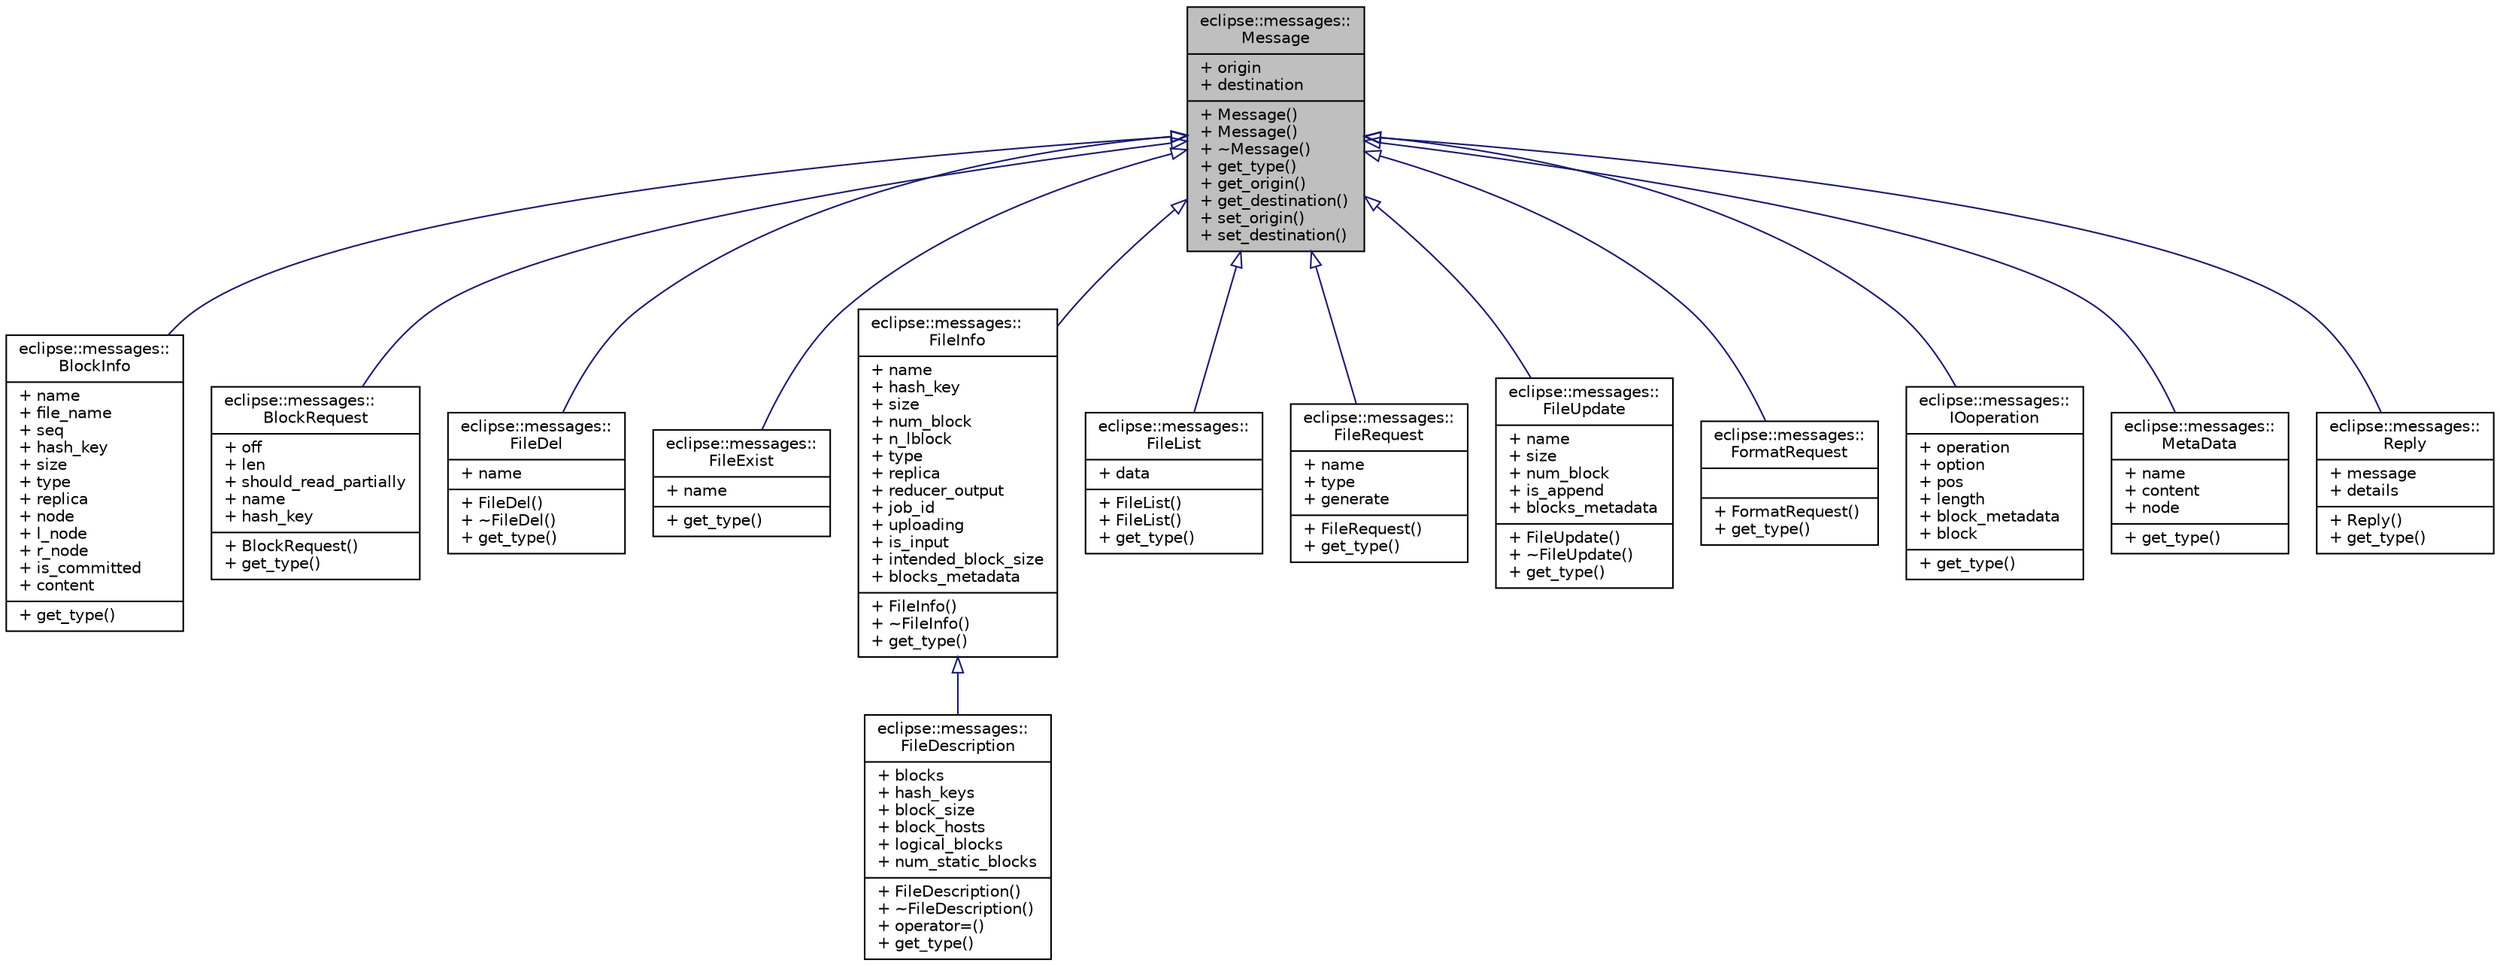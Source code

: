 digraph "eclipse::messages::Message"
{
  edge [fontname="Helvetica",fontsize="10",labelfontname="Helvetica",labelfontsize="10"];
  node [fontname="Helvetica",fontsize="10",shape=record];
  Node1 [label="{eclipse::messages::\lMessage\n|+ origin\l+ destination\l|+ Message()\l+ Message()\l+ ~Message()\l+ get_type()\l+ get_origin()\l+ get_destination()\l+ set_origin()\l+ set_destination()\l}",height=0.2,width=0.4,color="black", fillcolor="grey75", style="filled" fontcolor="black"];
  Node1 -> Node2 [dir="back",color="midnightblue",fontsize="10",style="solid",arrowtail="onormal",fontname="Helvetica"];
  Node2 [label="{eclipse::messages::\lBlockInfo\n|+ name\l+ file_name\l+ seq\l+ hash_key\l+ size\l+ type\l+ replica\l+ node\l+ l_node\l+ r_node\l+ is_committed\l+ content\l|+ get_type()\l}",height=0.2,width=0.4,color="black", fillcolor="white", style="filled",URL="$structeclipse_1_1messages_1_1BlockInfo.html"];
  Node1 -> Node3 [dir="back",color="midnightblue",fontsize="10",style="solid",arrowtail="onormal",fontname="Helvetica"];
  Node3 [label="{eclipse::messages::\lBlockRequest\n|+ off\l+ len\l+ should_read_partially\l+ name\l+ hash_key\l|+ BlockRequest()\l+ get_type()\l}",height=0.2,width=0.4,color="black", fillcolor="white", style="filled",URL="$structeclipse_1_1messages_1_1BlockRequest.html"];
  Node1 -> Node4 [dir="back",color="midnightblue",fontsize="10",style="solid",arrowtail="onormal",fontname="Helvetica"];
  Node4 [label="{eclipse::messages::\lFileDel\n|+ name\l|+ FileDel()\l+ ~FileDel()\l+ get_type()\l}",height=0.2,width=0.4,color="black", fillcolor="white", style="filled",URL="$structeclipse_1_1messages_1_1FileDel.html"];
  Node1 -> Node5 [dir="back",color="midnightblue",fontsize="10",style="solid",arrowtail="onormal",fontname="Helvetica"];
  Node5 [label="{eclipse::messages::\lFileExist\n|+ name\l|+ get_type()\l}",height=0.2,width=0.4,color="black", fillcolor="white", style="filled",URL="$structeclipse_1_1messages_1_1FileExist.html"];
  Node1 -> Node6 [dir="back",color="midnightblue",fontsize="10",style="solid",arrowtail="onormal",fontname="Helvetica"];
  Node6 [label="{eclipse::messages::\lFileInfo\n|+ name\l+ hash_key\l+ size\l+ num_block\l+ n_lblock\l+ type\l+ replica\l+ reducer_output\l+ job_id\l+ uploading\l+ is_input\l+ intended_block_size\l+ blocks_metadata\l|+ FileInfo()\l+ ~FileInfo()\l+ get_type()\l}",height=0.2,width=0.4,color="black", fillcolor="white", style="filled",URL="$structeclipse_1_1messages_1_1FileInfo.html"];
  Node6 -> Node7 [dir="back",color="midnightblue",fontsize="10",style="solid",arrowtail="onormal",fontname="Helvetica"];
  Node7 [label="{eclipse::messages::\lFileDescription\n|+ blocks\l+ hash_keys\l+ block_size\l+ block_hosts\l+ logical_blocks\l+ num_static_blocks\l|+ FileDescription()\l+ ~FileDescription()\l+ operator=()\l+ get_type()\l}",height=0.2,width=0.4,color="black", fillcolor="white", style="filled",URL="$structeclipse_1_1messages_1_1FileDescription.html"];
  Node1 -> Node8 [dir="back",color="midnightblue",fontsize="10",style="solid",arrowtail="onormal",fontname="Helvetica"];
  Node8 [label="{eclipse::messages::\lFileList\n|+ data\l|+ FileList()\l+ FileList()\l+ get_type()\l}",height=0.2,width=0.4,color="black", fillcolor="white", style="filled",URL="$structeclipse_1_1messages_1_1FileList.html"];
  Node1 -> Node9 [dir="back",color="midnightblue",fontsize="10",style="solid",arrowtail="onormal",fontname="Helvetica"];
  Node9 [label="{eclipse::messages::\lFileRequest\n|+ name\l+ type\l+ generate\l|+ FileRequest()\l+ get_type()\l}",height=0.2,width=0.4,color="black", fillcolor="white", style="filled",URL="$structeclipse_1_1messages_1_1FileRequest.html"];
  Node1 -> Node10 [dir="back",color="midnightblue",fontsize="10",style="solid",arrowtail="onormal",fontname="Helvetica"];
  Node10 [label="{eclipse::messages::\lFileUpdate\n|+ name\l+ size\l+ num_block\l+ is_append\l+ blocks_metadata\l|+ FileUpdate()\l+ ~FileUpdate()\l+ get_type()\l}",height=0.2,width=0.4,color="black", fillcolor="white", style="filled",URL="$structeclipse_1_1messages_1_1FileUpdate.html"];
  Node1 -> Node11 [dir="back",color="midnightblue",fontsize="10",style="solid",arrowtail="onormal",fontname="Helvetica"];
  Node11 [label="{eclipse::messages::\lFormatRequest\n||+ FormatRequest()\l+ get_type()\l}",height=0.2,width=0.4,color="black", fillcolor="white", style="filled",URL="$structeclipse_1_1messages_1_1FormatRequest.html"];
  Node1 -> Node12 [dir="back",color="midnightblue",fontsize="10",style="solid",arrowtail="onormal",fontname="Helvetica"];
  Node12 [label="{eclipse::messages::\lIOoperation\n|+ operation\l+ option\l+ pos\l+ length\l+ block_metadata\l+ block\l|+ get_type()\l}",height=0.2,width=0.4,color="black", fillcolor="white", style="filled",URL="$structeclipse_1_1messages_1_1IOoperation.html"];
  Node1 -> Node13 [dir="back",color="midnightblue",fontsize="10",style="solid",arrowtail="onormal",fontname="Helvetica"];
  Node13 [label="{eclipse::messages::\lMetaData\n|+ name\l+ content\l+ node\l|+ get_type()\l}",height=0.2,width=0.4,color="black", fillcolor="white", style="filled",URL="$structeclipse_1_1messages_1_1MetaData.html"];
  Node1 -> Node14 [dir="back",color="midnightblue",fontsize="10",style="solid",arrowtail="onormal",fontname="Helvetica"];
  Node14 [label="{eclipse::messages::\lReply\n|+ message\l+ details\l|+ Reply()\l+ get_type()\l}",height=0.2,width=0.4,color="black", fillcolor="white", style="filled",URL="$structeclipse_1_1messages_1_1Reply.html"];
}
